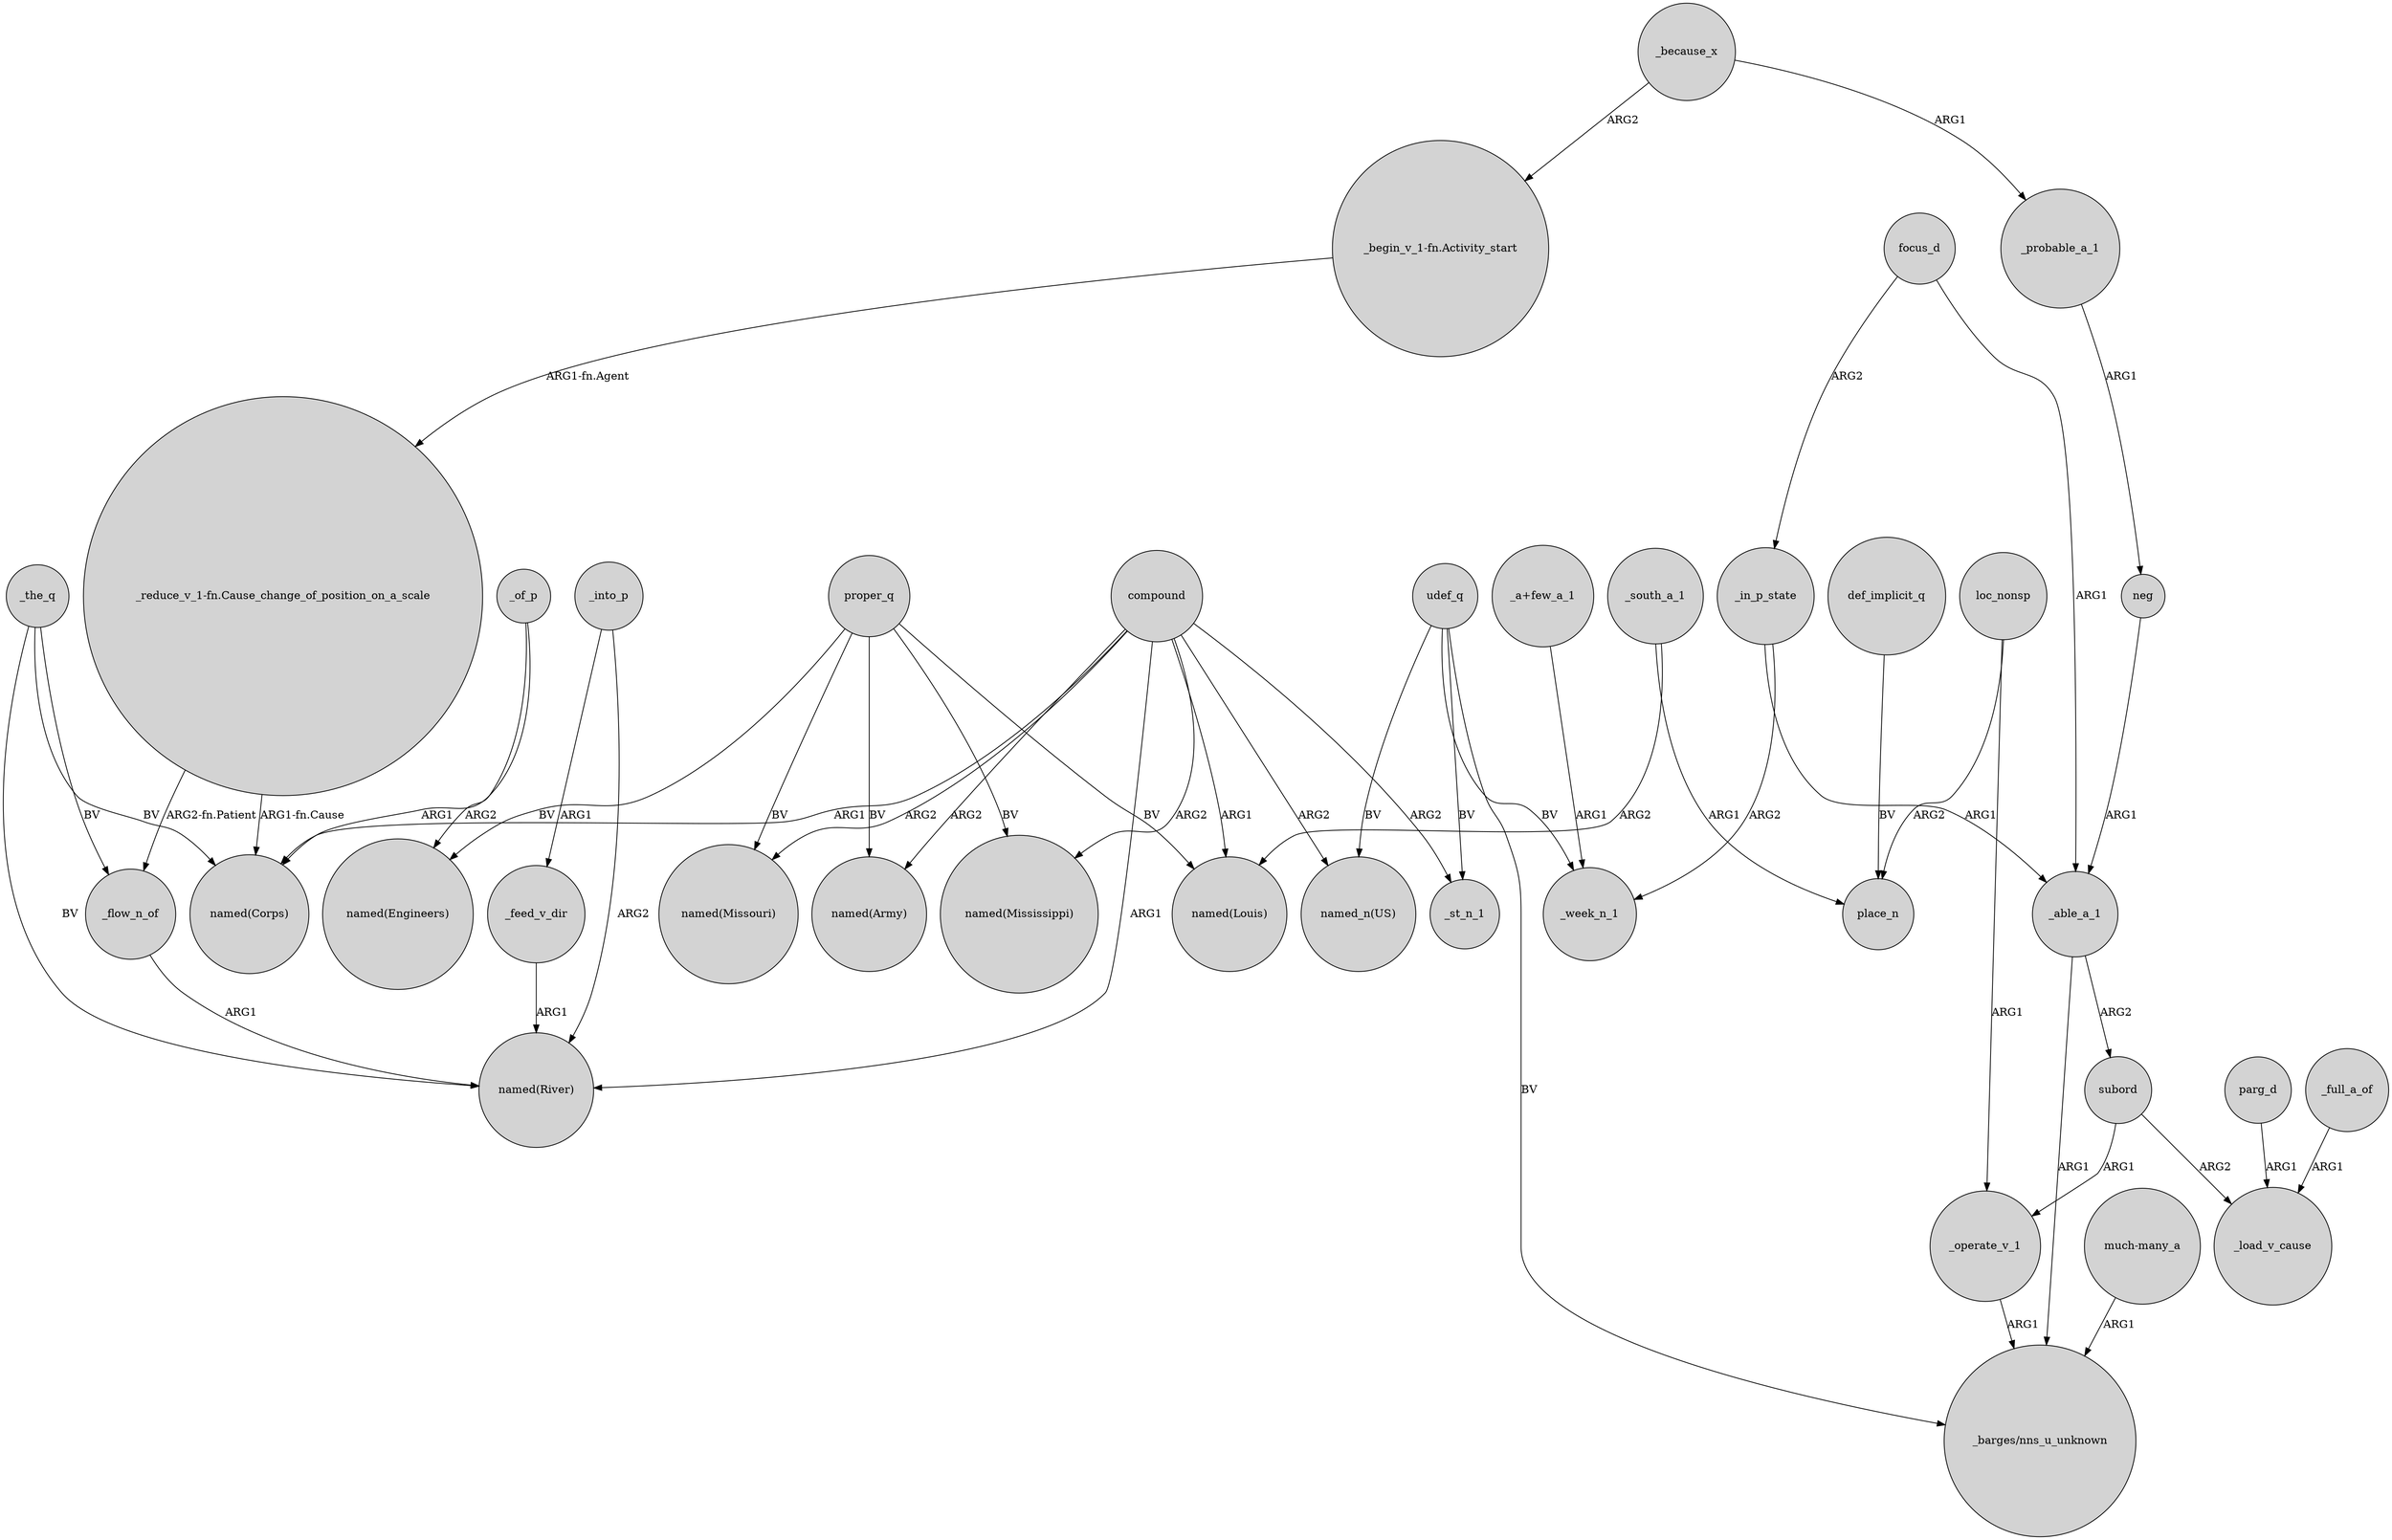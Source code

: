 digraph {
	node [shape=circle style=filled]
	proper_q -> "named(Mississippi)" [label=BV]
	_of_p -> "named(Corps)" [label=ARG1]
	"_begin_v_1-fn.Activity_start" -> "_reduce_v_1-fn.Cause_change_of_position_on_a_scale" [label="ARG1-fn.Agent"]
	_because_x -> _probable_a_1 [label=ARG1]
	udef_q -> "named_n(US)" [label=BV]
	_operate_v_1 -> "_barges/nns_u_unknown" [label=ARG1]
	proper_q -> "named(Louis)" [label=BV]
	_flow_n_of -> "named(River)" [label=ARG1]
	parg_d -> _load_v_cause [label=ARG1]
	"_reduce_v_1-fn.Cause_change_of_position_on_a_scale" -> "named(Corps)" [label="ARG1-fn.Cause"]
	udef_q -> _st_n_1 [label=BV]
	focus_d -> _in_p_state [label=ARG2]
	compound -> "named(River)" [label=ARG1]
	proper_q -> "named(Engineers)" [label=BV]
	_the_q -> "named(River)" [label=BV]
	def_implicit_q -> place_n [label=BV]
	compound -> "named_n(US)" [label=ARG2]
	proper_q -> "named(Army)" [label=BV]
	_the_q -> _flow_n_of [label=BV]
	_feed_v_dir -> "named(River)" [label=ARG1]
	compound -> "named(Louis)" [label=ARG1]
	compound -> _st_n_1 [label=ARG2]
	proper_q -> "named(Missouri)" [label=BV]
	udef_q -> "_barges/nns_u_unknown" [label=BV]
	_in_p_state -> _able_a_1 [label=ARG1]
	"much-many_a" -> "_barges/nns_u_unknown" [label=ARG1]
	subord -> _operate_v_1 [label=ARG1]
	"_a+few_a_1" -> _week_n_1 [label=ARG1]
	udef_q -> _week_n_1 [label=BV]
	_into_p -> _feed_v_dir [label=ARG1]
	focus_d -> _able_a_1 [label=ARG1]
	_in_p_state -> _week_n_1 [label=ARG2]
	"_reduce_v_1-fn.Cause_change_of_position_on_a_scale" -> _flow_n_of [label="ARG2-fn.Patient"]
	_south_a_1 -> "named(Louis)" [label=ARG2]
	_the_q -> "named(Corps)" [label=BV]
	compound -> "named(Corps)" [label=ARG1]
	_able_a_1 -> "_barges/nns_u_unknown" [label=ARG1]
	_of_p -> "named(Engineers)" [label=ARG2]
	compound -> "named(Missouri)" [label=ARG2]
	loc_nonsp -> place_n [label=ARG2]
	_because_x -> "_begin_v_1-fn.Activity_start" [label=ARG2]
	compound -> "named(Mississippi)" [label=ARG2]
	_full_a_of -> _load_v_cause [label=ARG1]
	subord -> _load_v_cause [label=ARG2]
	_into_p -> "named(River)" [label=ARG2]
	compound -> "named(Army)" [label=ARG2]
	_south_a_1 -> place_n [label=ARG1]
	_probable_a_1 -> neg [label=ARG1]
	neg -> _able_a_1 [label=ARG1]
	loc_nonsp -> _operate_v_1 [label=ARG1]
	_able_a_1 -> subord [label=ARG2]
}
